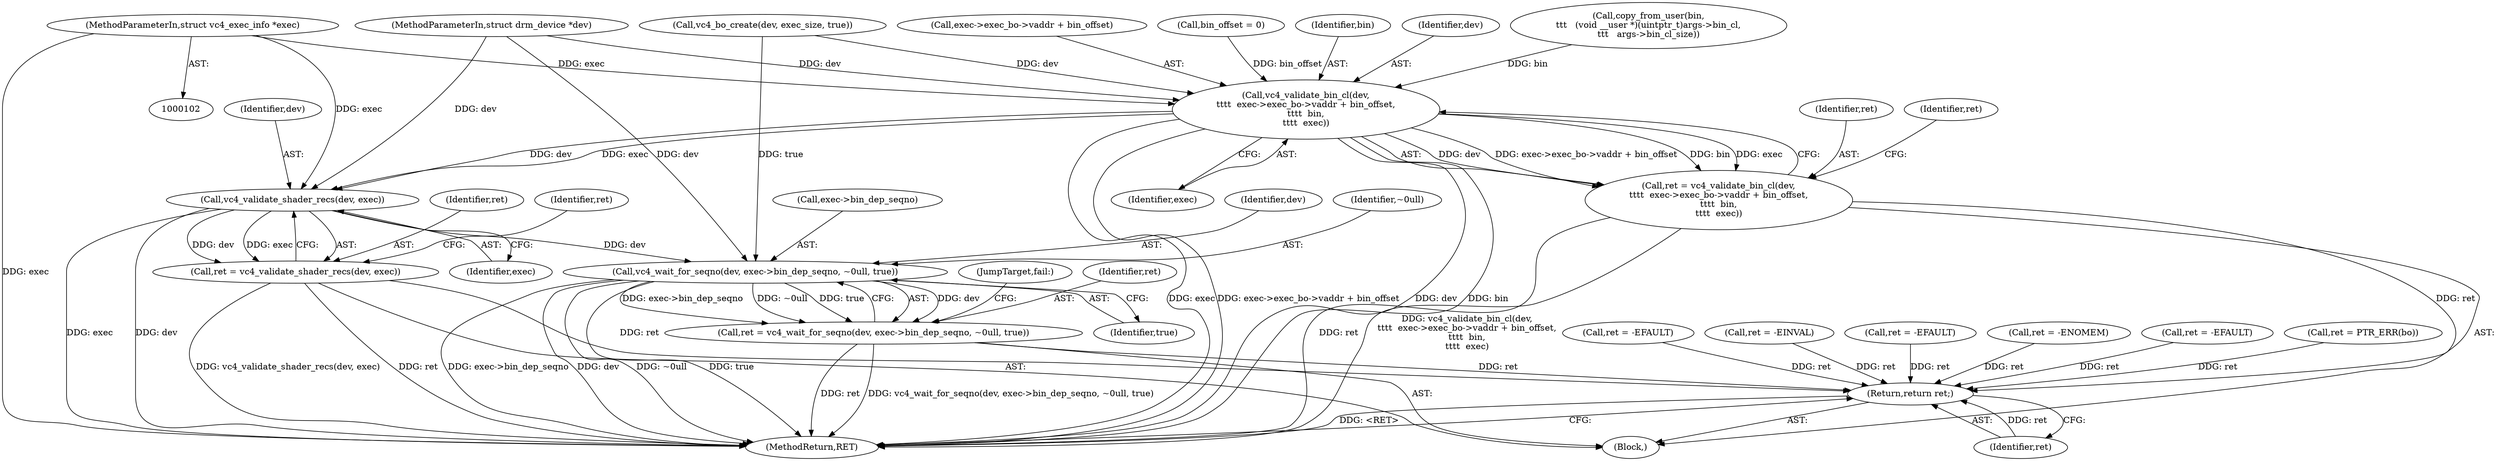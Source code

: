 digraph "0_linux_6b8ac63847bc2f958dd93c09edc941a0118992d9@pointer" {
"1000104" [label="(MethodParameterIn,struct vc4_exec_info *exec)"];
"1000424" [label="(Call,vc4_validate_bin_cl(dev,\n\t\t\t\t  exec->exec_bo->vaddr + bin_offset,\n\t\t\t\t  bin,\n\t\t\t\t  exec))"];
"1000422" [label="(Call,ret = vc4_validate_bin_cl(dev,\n\t\t\t\t  exec->exec_bo->vaddr + bin_offset,\n\t\t\t\t  bin,\n\t\t\t\t  exec))"];
"1000458" [label="(Return,return ret;)"];
"1000440" [label="(Call,vc4_validate_shader_recs(dev, exec))"];
"1000438" [label="(Call,ret = vc4_validate_shader_recs(dev, exec))"];
"1000448" [label="(Call,vc4_wait_for_seqno(dev, exec->bin_dep_seqno, ~0ull, true))"];
"1000446" [label="(Call,ret = vc4_wait_for_seqno(dev, exec->bin_dep_seqno, ~0ull, true))"];
"1000441" [label="(Identifier,dev)"];
"1000448" [label="(Call,vc4_wait_for_seqno(dev, exec->bin_dep_seqno, ~0ull, true))"];
"1000455" [label="(JumpTarget,fail:)"];
"1000303" [label="(Call,ret = -EFAULT)"];
"1000433" [label="(Identifier,bin)"];
"1000422" [label="(Call,ret = vc4_validate_bin_cl(dev,\n\t\t\t\t  exec->exec_bo->vaddr + bin_offset,\n\t\t\t\t  bin,\n\t\t\t\t  exec))"];
"1000104" [label="(MethodParameterIn,struct vc4_exec_info *exec)"];
"1000425" [label="(Identifier,dev)"];
"1000439" [label="(Identifier,ret)"];
"1000193" [label="(Call,ret = -EINVAL)"];
"1000442" [label="(Identifier,exec)"];
"1000449" [label="(Identifier,dev)"];
"1000423" [label="(Identifier,ret)"];
"1000446" [label="(Call,ret = vc4_wait_for_seqno(dev, exec->bin_dep_seqno, ~0ull, true))"];
"1000248" [label="(Call,copy_from_user(bin,\n\t\t\t   (void __user *)(uintptr_t)args->bin_cl,\n\t\t\t   args->bin_cl_size))"];
"1000261" [label="(Call,ret = -EFAULT)"];
"1000209" [label="(Call,ret = -ENOMEM)"];
"1000282" [label="(Call,ret = -EFAULT)"];
"1000310" [label="(Call,vc4_bo_create(dev, exec_size, true))"];
"1000103" [label="(MethodParameterIn,struct drm_device *dev)"];
"1000453" [label="(Identifier,~0ull)"];
"1000320" [label="(Call,ret = PTR_ERR(bo))"];
"1000424" [label="(Call,vc4_validate_bin_cl(dev,\n\t\t\t\t  exec->exec_bo->vaddr + bin_offset,\n\t\t\t\t  bin,\n\t\t\t\t  exec))"];
"1000426" [label="(Call,exec->exec_bo->vaddr + bin_offset)"];
"1000458" [label="(Return,return ret;)"];
"1000444" [label="(Identifier,ret)"];
"1000436" [label="(Identifier,ret)"];
"1000459" [label="(Identifier,ret)"];
"1000460" [label="(MethodReturn,RET)"];
"1000440" [label="(Call,vc4_validate_shader_recs(dev, exec))"];
"1000434" [label="(Identifier,exec)"];
"1000122" [label="(Call,bin_offset = 0)"];
"1000447" [label="(Identifier,ret)"];
"1000105" [label="(Block,)"];
"1000438" [label="(Call,ret = vc4_validate_shader_recs(dev, exec))"];
"1000450" [label="(Call,exec->bin_dep_seqno)"];
"1000454" [label="(Identifier,true)"];
"1000104" -> "1000102"  [label="AST: "];
"1000104" -> "1000460"  [label="DDG: exec"];
"1000104" -> "1000424"  [label="DDG: exec"];
"1000104" -> "1000440"  [label="DDG: exec"];
"1000424" -> "1000422"  [label="AST: "];
"1000424" -> "1000434"  [label="CFG: "];
"1000425" -> "1000424"  [label="AST: "];
"1000426" -> "1000424"  [label="AST: "];
"1000433" -> "1000424"  [label="AST: "];
"1000434" -> "1000424"  [label="AST: "];
"1000422" -> "1000424"  [label="CFG: "];
"1000424" -> "1000460"  [label="DDG: exec"];
"1000424" -> "1000460"  [label="DDG: exec->exec_bo->vaddr + bin_offset"];
"1000424" -> "1000460"  [label="DDG: dev"];
"1000424" -> "1000460"  [label="DDG: bin"];
"1000424" -> "1000422"  [label="DDG: dev"];
"1000424" -> "1000422"  [label="DDG: exec->exec_bo->vaddr + bin_offset"];
"1000424" -> "1000422"  [label="DDG: bin"];
"1000424" -> "1000422"  [label="DDG: exec"];
"1000310" -> "1000424"  [label="DDG: dev"];
"1000103" -> "1000424"  [label="DDG: dev"];
"1000122" -> "1000424"  [label="DDG: bin_offset"];
"1000248" -> "1000424"  [label="DDG: bin"];
"1000424" -> "1000440"  [label="DDG: dev"];
"1000424" -> "1000440"  [label="DDG: exec"];
"1000422" -> "1000105"  [label="AST: "];
"1000423" -> "1000422"  [label="AST: "];
"1000436" -> "1000422"  [label="CFG: "];
"1000422" -> "1000460"  [label="DDG: ret"];
"1000422" -> "1000460"  [label="DDG: vc4_validate_bin_cl(dev,\n\t\t\t\t  exec->exec_bo->vaddr + bin_offset,\n\t\t\t\t  bin,\n\t\t\t\t  exec)"];
"1000422" -> "1000458"  [label="DDG: ret"];
"1000458" -> "1000105"  [label="AST: "];
"1000458" -> "1000459"  [label="CFG: "];
"1000459" -> "1000458"  [label="AST: "];
"1000460" -> "1000458"  [label="CFG: "];
"1000458" -> "1000460"  [label="DDG: <RET>"];
"1000459" -> "1000458"  [label="DDG: ret"];
"1000193" -> "1000458"  [label="DDG: ret"];
"1000209" -> "1000458"  [label="DDG: ret"];
"1000303" -> "1000458"  [label="DDG: ret"];
"1000446" -> "1000458"  [label="DDG: ret"];
"1000261" -> "1000458"  [label="DDG: ret"];
"1000320" -> "1000458"  [label="DDG: ret"];
"1000438" -> "1000458"  [label="DDG: ret"];
"1000282" -> "1000458"  [label="DDG: ret"];
"1000440" -> "1000438"  [label="AST: "];
"1000440" -> "1000442"  [label="CFG: "];
"1000441" -> "1000440"  [label="AST: "];
"1000442" -> "1000440"  [label="AST: "];
"1000438" -> "1000440"  [label="CFG: "];
"1000440" -> "1000460"  [label="DDG: exec"];
"1000440" -> "1000460"  [label="DDG: dev"];
"1000440" -> "1000438"  [label="DDG: dev"];
"1000440" -> "1000438"  [label="DDG: exec"];
"1000103" -> "1000440"  [label="DDG: dev"];
"1000440" -> "1000448"  [label="DDG: dev"];
"1000438" -> "1000105"  [label="AST: "];
"1000439" -> "1000438"  [label="AST: "];
"1000444" -> "1000438"  [label="CFG: "];
"1000438" -> "1000460"  [label="DDG: vc4_validate_shader_recs(dev, exec)"];
"1000438" -> "1000460"  [label="DDG: ret"];
"1000448" -> "1000446"  [label="AST: "];
"1000448" -> "1000454"  [label="CFG: "];
"1000449" -> "1000448"  [label="AST: "];
"1000450" -> "1000448"  [label="AST: "];
"1000453" -> "1000448"  [label="AST: "];
"1000454" -> "1000448"  [label="AST: "];
"1000446" -> "1000448"  [label="CFG: "];
"1000448" -> "1000460"  [label="DDG: exec->bin_dep_seqno"];
"1000448" -> "1000460"  [label="DDG: dev"];
"1000448" -> "1000460"  [label="DDG: ~0ull"];
"1000448" -> "1000460"  [label="DDG: true"];
"1000448" -> "1000446"  [label="DDG: dev"];
"1000448" -> "1000446"  [label="DDG: exec->bin_dep_seqno"];
"1000448" -> "1000446"  [label="DDG: ~0ull"];
"1000448" -> "1000446"  [label="DDG: true"];
"1000103" -> "1000448"  [label="DDG: dev"];
"1000310" -> "1000448"  [label="DDG: true"];
"1000446" -> "1000105"  [label="AST: "];
"1000447" -> "1000446"  [label="AST: "];
"1000455" -> "1000446"  [label="CFG: "];
"1000446" -> "1000460"  [label="DDG: ret"];
"1000446" -> "1000460"  [label="DDG: vc4_wait_for_seqno(dev, exec->bin_dep_seqno, ~0ull, true)"];
}
